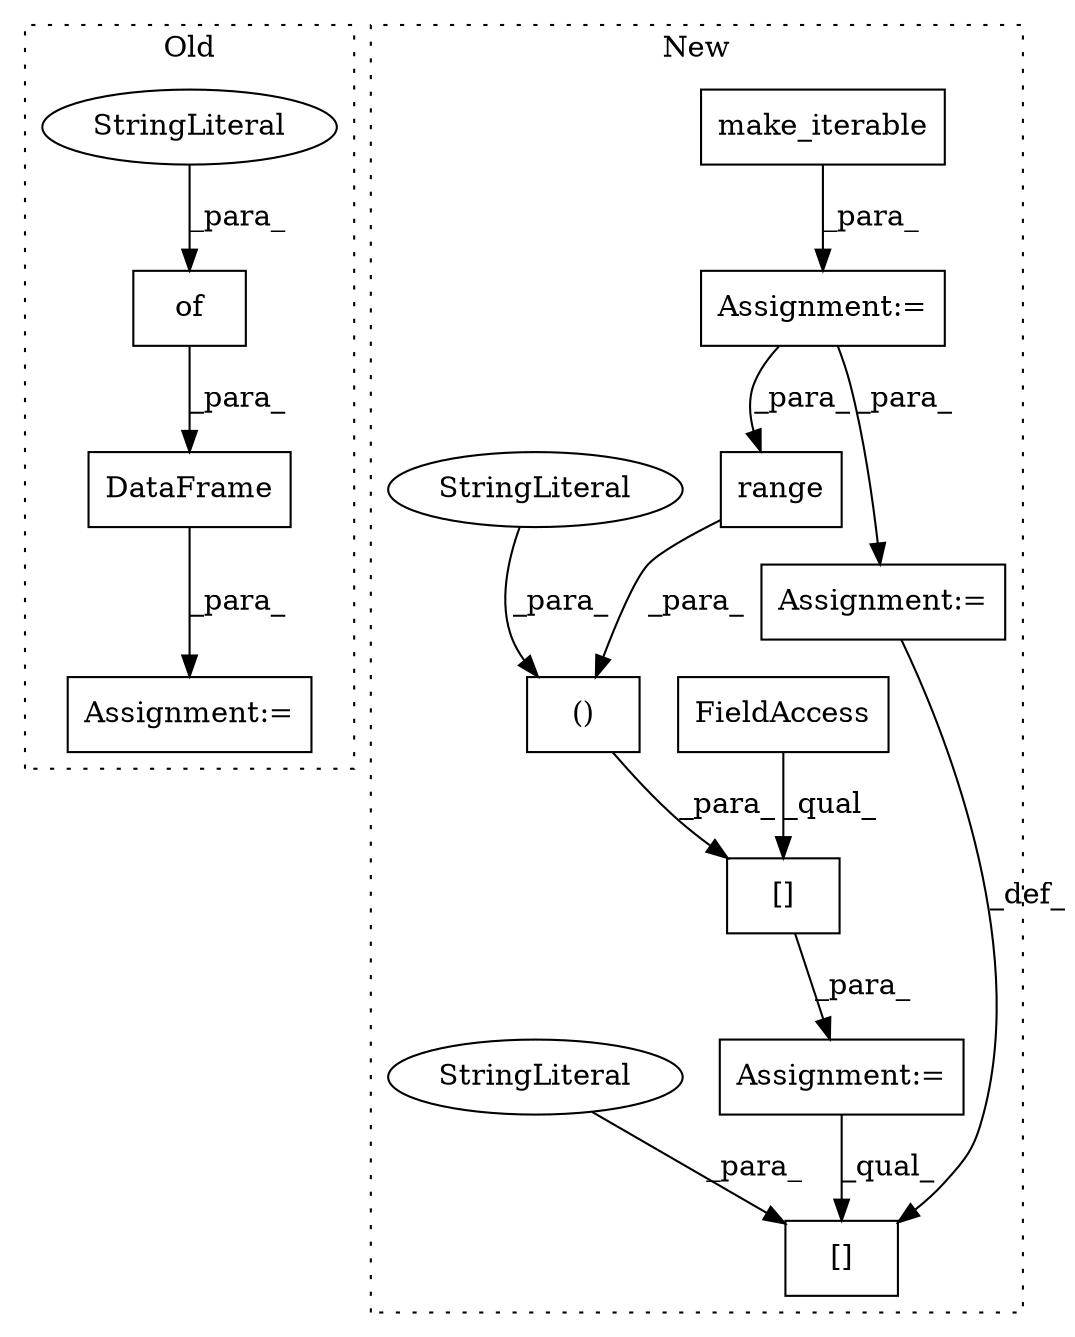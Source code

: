 digraph G {
subgraph cluster0 {
1 [label="DataFrame" a="32" s="1672,1725" l="10,1" shape="box"];
10 [label="of" a="32" s="1686,1724" l="3,1" shape="box"];
13 [label="StringLiteral" a="45" s="1703" l="11" shape="ellipse"];
15 [label="Assignment:=" a="7" s="1664" l="1" shape="box"];
label = "Old";
style="dotted";
}
subgraph cluster1 {
2 [label="make_iterable" a="32" s="1428,1451" l="14,1" shape="box"];
3 [label="()" a="106" s="1654" l="50" shape="box"];
4 [label="[]" a="2" s="1639,1704" l="15,2" shape="box"];
5 [label="FieldAccess" a="22" s="1639" l="9" shape="box"];
6 [label="[]" a="2" s="1712,1728" l="5,1" shape="box"];
7 [label="range" a="32" s="1683,1703" l="6,1" shape="box"];
8 [label="StringLiteral" a="45" s="1654" l="16" shape="ellipse"];
9 [label="StringLiteral" a="45" s="1717" l="11" shape="ellipse"];
11 [label="Assignment:=" a="7" s="1638" l="1" shape="box"];
12 [label="Assignment:=" a="7" s="1729" l="1" shape="box"];
14 [label="Assignment:=" a="7" s="1427" l="1" shape="box"];
label = "New";
style="dotted";
}
1 -> 15 [label="_para_"];
2 -> 14 [label="_para_"];
3 -> 4 [label="_para_"];
4 -> 11 [label="_para_"];
5 -> 4 [label="_qual_"];
7 -> 3 [label="_para_"];
8 -> 3 [label="_para_"];
9 -> 6 [label="_para_"];
10 -> 1 [label="_para_"];
11 -> 6 [label="_qual_"];
12 -> 6 [label="_def_"];
13 -> 10 [label="_para_"];
14 -> 12 [label="_para_"];
14 -> 7 [label="_para_"];
}